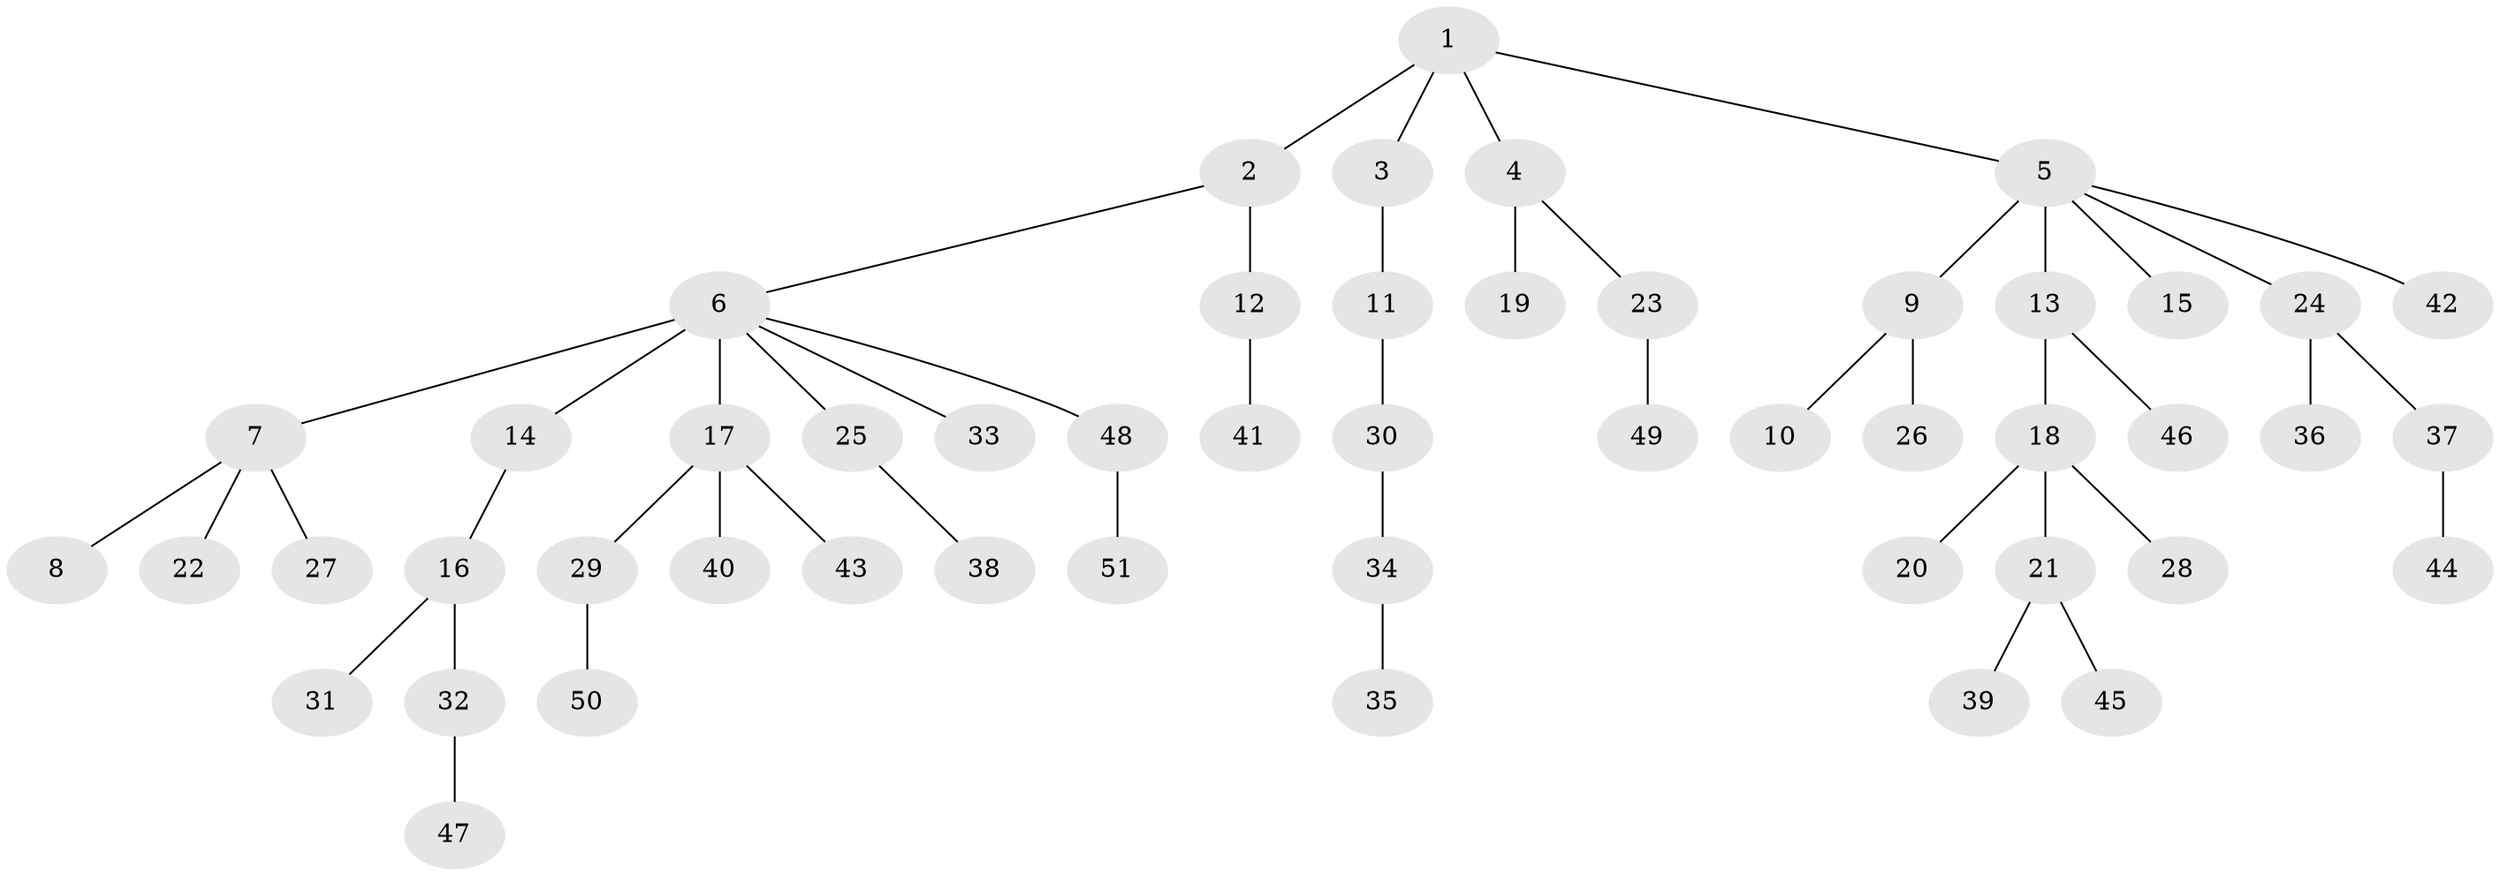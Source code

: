 // original degree distribution, {5: 0.04040404040404041, 4: 0.04040404040404041, 6: 0.030303030303030304, 10: 0.010101010101010102, 2: 0.25252525252525254, 1: 0.5252525252525253, 3: 0.10101010101010101}
// Generated by graph-tools (version 1.1) at 2025/36/03/09/25 02:36:33]
// undirected, 51 vertices, 50 edges
graph export_dot {
graph [start="1"]
  node [color=gray90,style=filled];
  1;
  2;
  3;
  4;
  5;
  6;
  7;
  8;
  9;
  10;
  11;
  12;
  13;
  14;
  15;
  16;
  17;
  18;
  19;
  20;
  21;
  22;
  23;
  24;
  25;
  26;
  27;
  28;
  29;
  30;
  31;
  32;
  33;
  34;
  35;
  36;
  37;
  38;
  39;
  40;
  41;
  42;
  43;
  44;
  45;
  46;
  47;
  48;
  49;
  50;
  51;
  1 -- 2 [weight=1.0];
  1 -- 3 [weight=1.0];
  1 -- 4 [weight=1.0];
  1 -- 5 [weight=1.0];
  2 -- 6 [weight=1.0];
  2 -- 12 [weight=1.0];
  3 -- 11 [weight=4.0];
  4 -- 19 [weight=2.0];
  4 -- 23 [weight=1.0];
  5 -- 9 [weight=1.0];
  5 -- 13 [weight=3.0];
  5 -- 15 [weight=1.0];
  5 -- 24 [weight=1.0];
  5 -- 42 [weight=1.0];
  6 -- 7 [weight=1.0];
  6 -- 14 [weight=1.0];
  6 -- 17 [weight=3.0];
  6 -- 25 [weight=1.0];
  6 -- 33 [weight=1.0];
  6 -- 48 [weight=1.0];
  7 -- 8 [weight=1.0];
  7 -- 22 [weight=1.0];
  7 -- 27 [weight=1.0];
  9 -- 10 [weight=1.0];
  9 -- 26 [weight=1.0];
  11 -- 30 [weight=1.0];
  12 -- 41 [weight=1.0];
  13 -- 18 [weight=1.0];
  13 -- 46 [weight=1.0];
  14 -- 16 [weight=1.0];
  16 -- 31 [weight=1.0];
  16 -- 32 [weight=1.0];
  17 -- 29 [weight=1.0];
  17 -- 40 [weight=1.0];
  17 -- 43 [weight=1.0];
  18 -- 20 [weight=1.0];
  18 -- 21 [weight=1.0];
  18 -- 28 [weight=1.0];
  21 -- 39 [weight=1.0];
  21 -- 45 [weight=1.0];
  23 -- 49 [weight=2.0];
  24 -- 36 [weight=1.0];
  24 -- 37 [weight=1.0];
  25 -- 38 [weight=1.0];
  29 -- 50 [weight=1.0];
  30 -- 34 [weight=1.0];
  32 -- 47 [weight=1.0];
  34 -- 35 [weight=2.0];
  37 -- 44 [weight=1.0];
  48 -- 51 [weight=1.0];
}
